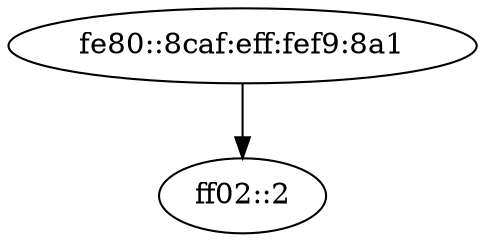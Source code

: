digraph NWTraffic_update {
  "fe80::8caf:eff:fef9:8a1" [degree=3, in_degree=0, out_degree=3, activity_score=0.27, total_connections=3];
  "ff02::2" [degree=3, in_degree=3, out_degree=0, activity_score=0.27, total_connections=3];
  "fe80::8caf:eff:fef9:8a1" -> "ff02::2" [protocol_UNKNOWN=0.00,protocol_TCP=0.00,protocol_UDP=0.00,protocol_ICMP=1.00,timestamp_sin=-0.58,timestamp_cos=-0.81,src_port_type=0.00,dst_port_type=0.00,conn_state_successful=0.00,conn_state_rejected_reset=0.00,conn_state_partial=0.00,conn_state_suspicious=0.00,conn_state_other=1.00,local_orig=1.00,local_resp=0.00,history_length=0.10,orig_bytes=0.00,resp_bytes=0.00,orig_pkts=0.05,resp_pkts=0.00,orig_ip_bytes=0.29,resp_ip_bytes=0.00,service_HTTP=0.00,service_FTP=0.00,service_SSH=0.00,service_DNS=0.00,service_UNKNOWN=1.00  ];
}
